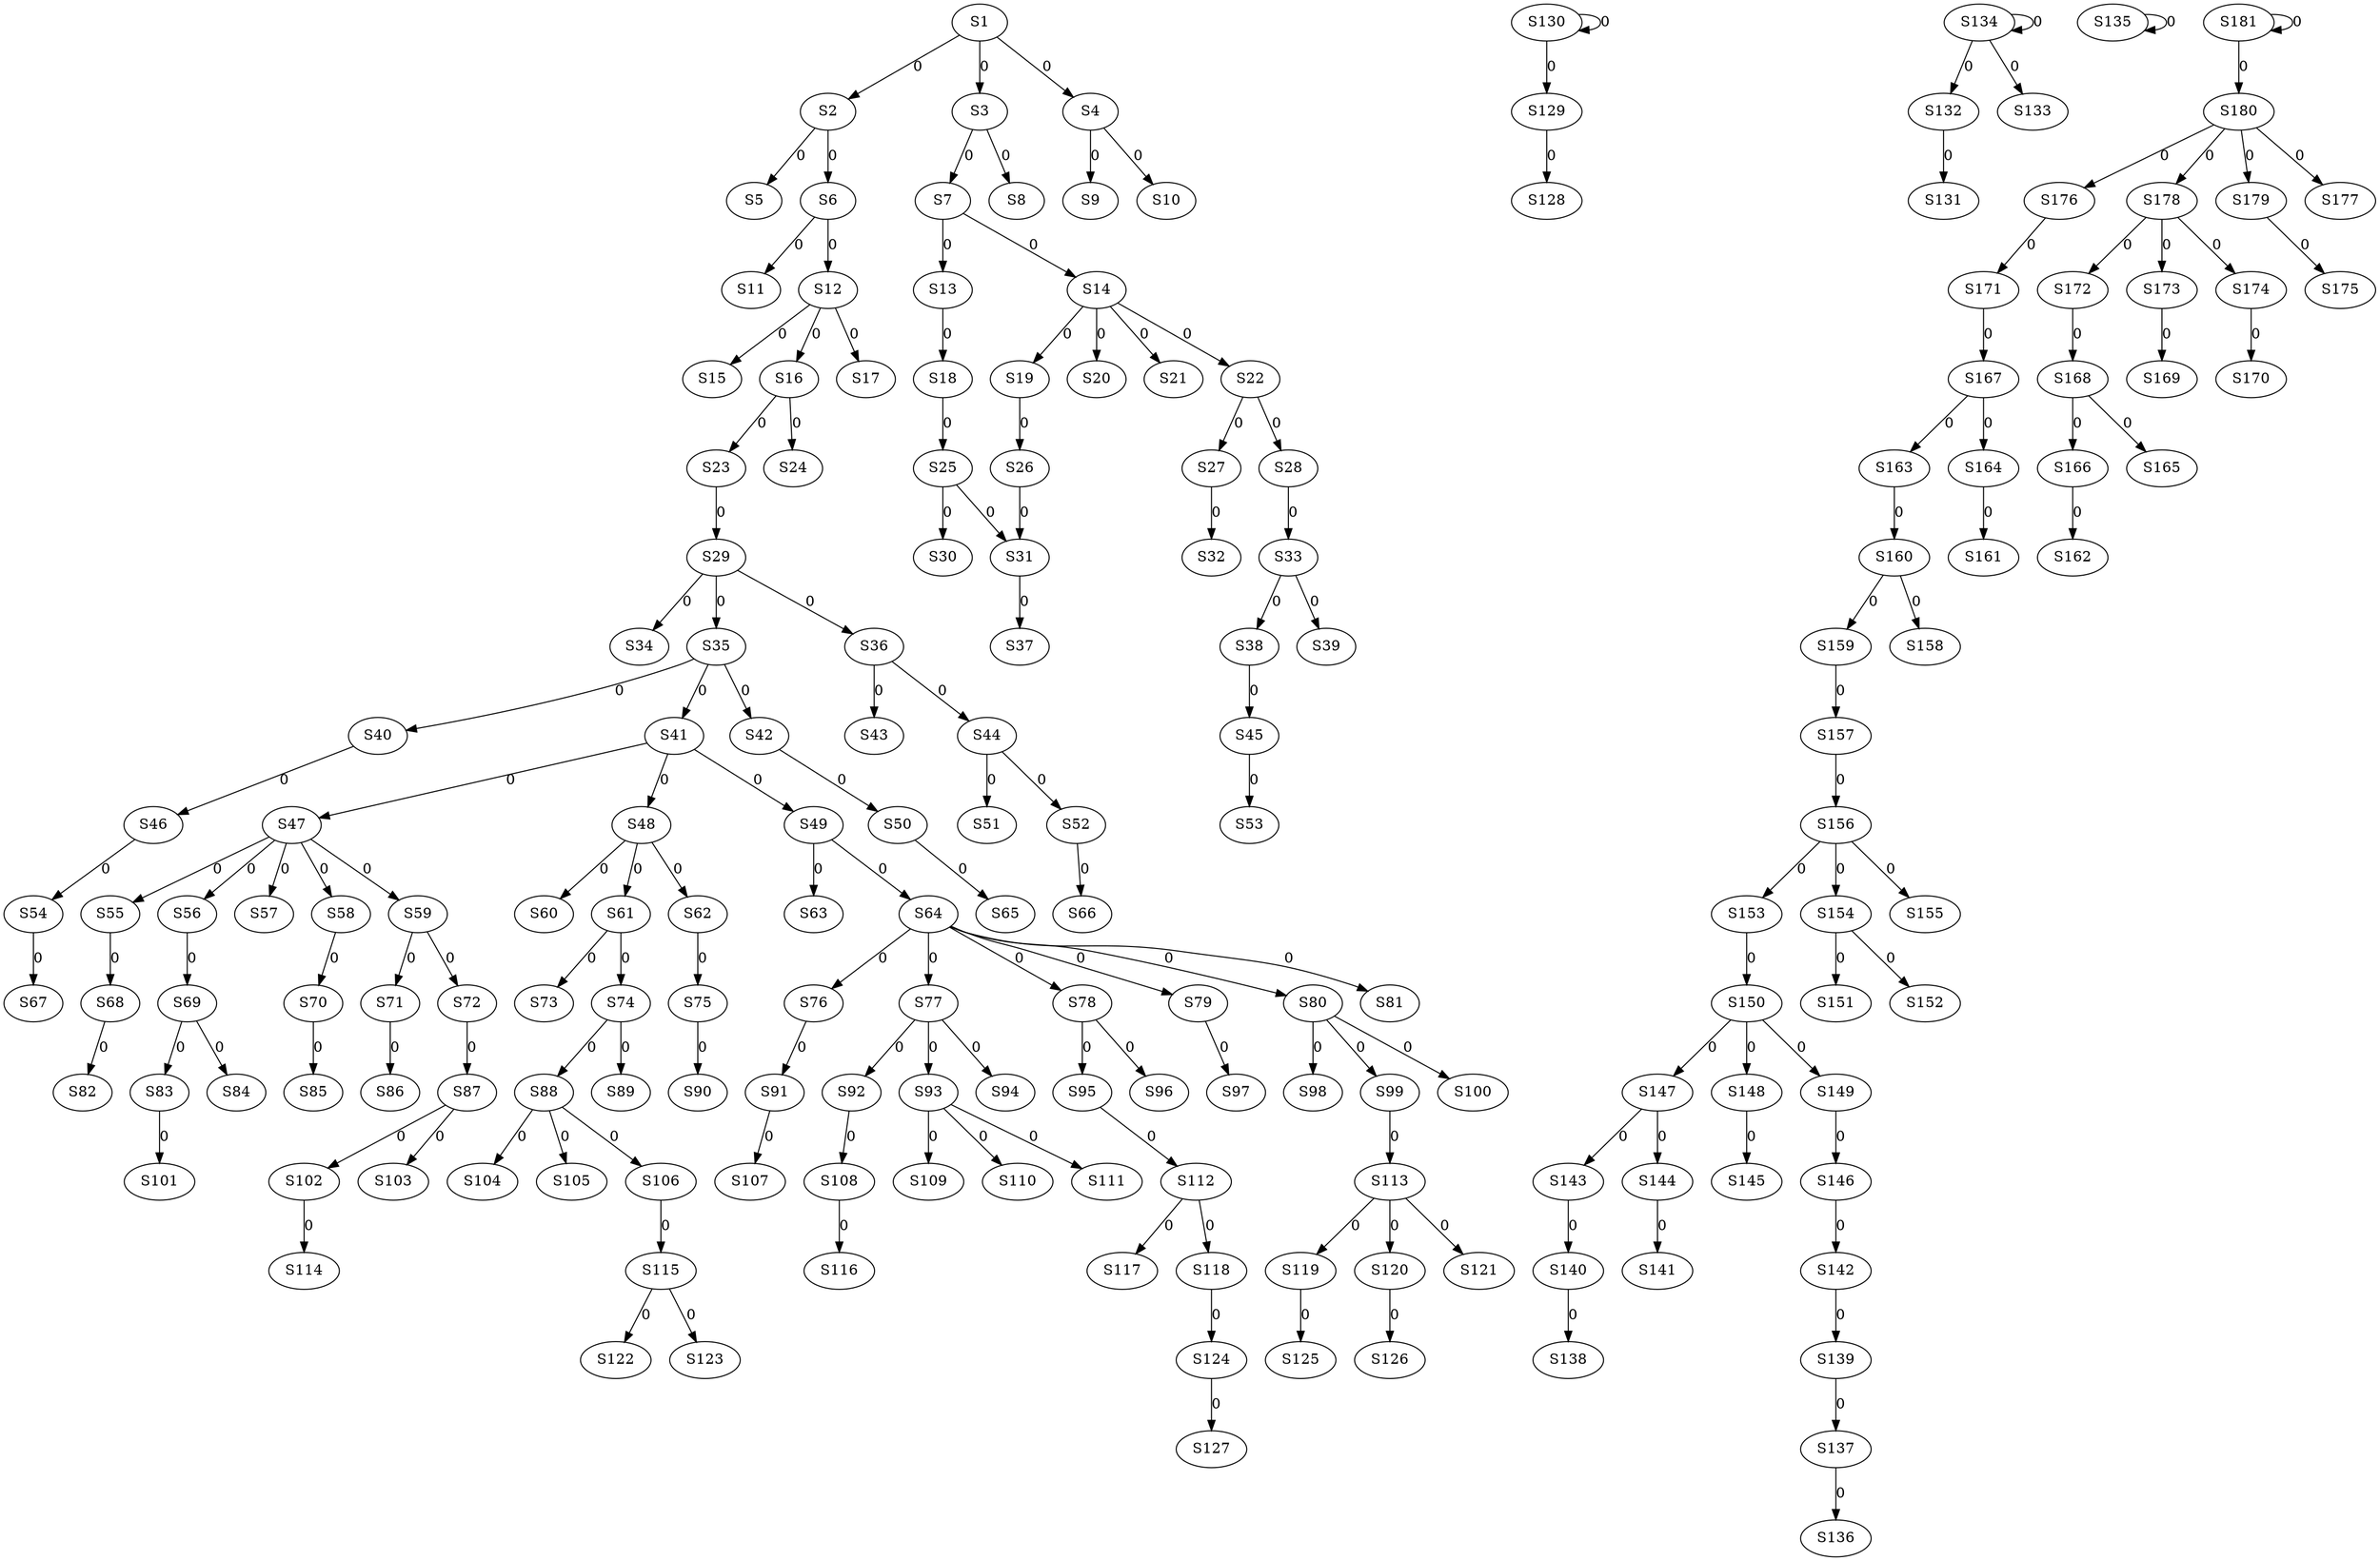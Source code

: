 strict digraph {
	S1 -> S2 [ label = 0 ];
	S1 -> S3 [ label = 0 ];
	S1 -> S4 [ label = 0 ];
	S2 -> S5 [ label = 0 ];
	S2 -> S6 [ label = 0 ];
	S3 -> S7 [ label = 0 ];
	S3 -> S8 [ label = 0 ];
	S4 -> S9 [ label = 0 ];
	S4 -> S10 [ label = 0 ];
	S6 -> S11 [ label = 0 ];
	S6 -> S12 [ label = 0 ];
	S7 -> S13 [ label = 0 ];
	S7 -> S14 [ label = 0 ];
	S12 -> S15 [ label = 0 ];
	S12 -> S16 [ label = 0 ];
	S12 -> S17 [ label = 0 ];
	S13 -> S18 [ label = 0 ];
	S14 -> S19 [ label = 0 ];
	S14 -> S20 [ label = 0 ];
	S14 -> S21 [ label = 0 ];
	S14 -> S22 [ label = 0 ];
	S16 -> S23 [ label = 0 ];
	S16 -> S24 [ label = 0 ];
	S18 -> S25 [ label = 0 ];
	S19 -> S26 [ label = 0 ];
	S22 -> S27 [ label = 0 ];
	S22 -> S28 [ label = 0 ];
	S23 -> S29 [ label = 0 ];
	S25 -> S30 [ label = 0 ];
	S26 -> S31 [ label = 0 ];
	S27 -> S32 [ label = 0 ];
	S28 -> S33 [ label = 0 ];
	S29 -> S34 [ label = 0 ];
	S29 -> S35 [ label = 0 ];
	S29 -> S36 [ label = 0 ];
	S31 -> S37 [ label = 0 ];
	S33 -> S38 [ label = 0 ];
	S33 -> S39 [ label = 0 ];
	S35 -> S40 [ label = 0 ];
	S35 -> S41 [ label = 0 ];
	S35 -> S42 [ label = 0 ];
	S36 -> S43 [ label = 0 ];
	S36 -> S44 [ label = 0 ];
	S38 -> S45 [ label = 0 ];
	S40 -> S46 [ label = 0 ];
	S41 -> S47 [ label = 0 ];
	S41 -> S48 [ label = 0 ];
	S41 -> S49 [ label = 0 ];
	S42 -> S50 [ label = 0 ];
	S44 -> S51 [ label = 0 ];
	S44 -> S52 [ label = 0 ];
	S45 -> S53 [ label = 0 ];
	S46 -> S54 [ label = 0 ];
	S47 -> S55 [ label = 0 ];
	S47 -> S56 [ label = 0 ];
	S47 -> S57 [ label = 0 ];
	S47 -> S58 [ label = 0 ];
	S47 -> S59 [ label = 0 ];
	S48 -> S60 [ label = 0 ];
	S48 -> S61 [ label = 0 ];
	S48 -> S62 [ label = 0 ];
	S49 -> S63 [ label = 0 ];
	S49 -> S64 [ label = 0 ];
	S50 -> S65 [ label = 0 ];
	S52 -> S66 [ label = 0 ];
	S54 -> S67 [ label = 0 ];
	S55 -> S68 [ label = 0 ];
	S56 -> S69 [ label = 0 ];
	S58 -> S70 [ label = 0 ];
	S59 -> S71 [ label = 0 ];
	S59 -> S72 [ label = 0 ];
	S61 -> S73 [ label = 0 ];
	S61 -> S74 [ label = 0 ];
	S62 -> S75 [ label = 0 ];
	S64 -> S76 [ label = 0 ];
	S64 -> S77 [ label = 0 ];
	S64 -> S78 [ label = 0 ];
	S64 -> S79 [ label = 0 ];
	S64 -> S80 [ label = 0 ];
	S64 -> S81 [ label = 0 ];
	S68 -> S82 [ label = 0 ];
	S69 -> S83 [ label = 0 ];
	S69 -> S84 [ label = 0 ];
	S70 -> S85 [ label = 0 ];
	S71 -> S86 [ label = 0 ];
	S72 -> S87 [ label = 0 ];
	S74 -> S88 [ label = 0 ];
	S74 -> S89 [ label = 0 ];
	S75 -> S90 [ label = 0 ];
	S76 -> S91 [ label = 0 ];
	S77 -> S92 [ label = 0 ];
	S77 -> S93 [ label = 0 ];
	S77 -> S94 [ label = 0 ];
	S78 -> S95 [ label = 0 ];
	S78 -> S96 [ label = 0 ];
	S79 -> S97 [ label = 0 ];
	S80 -> S98 [ label = 0 ];
	S80 -> S99 [ label = 0 ];
	S80 -> S100 [ label = 0 ];
	S83 -> S101 [ label = 0 ];
	S87 -> S102 [ label = 0 ];
	S87 -> S103 [ label = 0 ];
	S88 -> S104 [ label = 0 ];
	S88 -> S105 [ label = 0 ];
	S88 -> S106 [ label = 0 ];
	S91 -> S107 [ label = 0 ];
	S92 -> S108 [ label = 0 ];
	S93 -> S109 [ label = 0 ];
	S93 -> S110 [ label = 0 ];
	S93 -> S111 [ label = 0 ];
	S95 -> S112 [ label = 0 ];
	S99 -> S113 [ label = 0 ];
	S102 -> S114 [ label = 0 ];
	S106 -> S115 [ label = 0 ];
	S108 -> S116 [ label = 0 ];
	S112 -> S117 [ label = 0 ];
	S112 -> S118 [ label = 0 ];
	S113 -> S119 [ label = 0 ];
	S113 -> S120 [ label = 0 ];
	S113 -> S121 [ label = 0 ];
	S115 -> S122 [ label = 0 ];
	S115 -> S123 [ label = 0 ];
	S118 -> S124 [ label = 0 ];
	S119 -> S125 [ label = 0 ];
	S120 -> S126 [ label = 0 ];
	S124 -> S127 [ label = 0 ];
	S129 -> S128 [ label = 0 ];
	S130 -> S129 [ label = 0 ];
	S130 -> S130 [ label = 0 ];
	S132 -> S131 [ label = 0 ];
	S134 -> S132 [ label = 0 ];
	S134 -> S133 [ label = 0 ];
	S134 -> S134 [ label = 0 ];
	S135 -> S135 [ label = 0 ];
	S137 -> S136 [ label = 0 ];
	S139 -> S137 [ label = 0 ];
	S140 -> S138 [ label = 0 ];
	S142 -> S139 [ label = 0 ];
	S143 -> S140 [ label = 0 ];
	S144 -> S141 [ label = 0 ];
	S146 -> S142 [ label = 0 ];
	S147 -> S143 [ label = 0 ];
	S147 -> S144 [ label = 0 ];
	S148 -> S145 [ label = 0 ];
	S149 -> S146 [ label = 0 ];
	S150 -> S147 [ label = 0 ];
	S150 -> S148 [ label = 0 ];
	S150 -> S149 [ label = 0 ];
	S153 -> S150 [ label = 0 ];
	S154 -> S151 [ label = 0 ];
	S154 -> S152 [ label = 0 ];
	S156 -> S153 [ label = 0 ];
	S156 -> S154 [ label = 0 ];
	S156 -> S155 [ label = 0 ];
	S157 -> S156 [ label = 0 ];
	S159 -> S157 [ label = 0 ];
	S160 -> S158 [ label = 0 ];
	S160 -> S159 [ label = 0 ];
	S163 -> S160 [ label = 0 ];
	S164 -> S161 [ label = 0 ];
	S166 -> S162 [ label = 0 ];
	S167 -> S163 [ label = 0 ];
	S167 -> S164 [ label = 0 ];
	S168 -> S165 [ label = 0 ];
	S168 -> S166 [ label = 0 ];
	S171 -> S167 [ label = 0 ];
	S172 -> S168 [ label = 0 ];
	S173 -> S169 [ label = 0 ];
	S174 -> S170 [ label = 0 ];
	S176 -> S171 [ label = 0 ];
	S178 -> S172 [ label = 0 ];
	S178 -> S173 [ label = 0 ];
	S178 -> S174 [ label = 0 ];
	S179 -> S175 [ label = 0 ];
	S180 -> S176 [ label = 0 ];
	S180 -> S177 [ label = 0 ];
	S180 -> S178 [ label = 0 ];
	S180 -> S179 [ label = 0 ];
	S181 -> S180 [ label = 0 ];
	S181 -> S181 [ label = 0 ];
	S25 -> S31 [ label = 0 ];
}